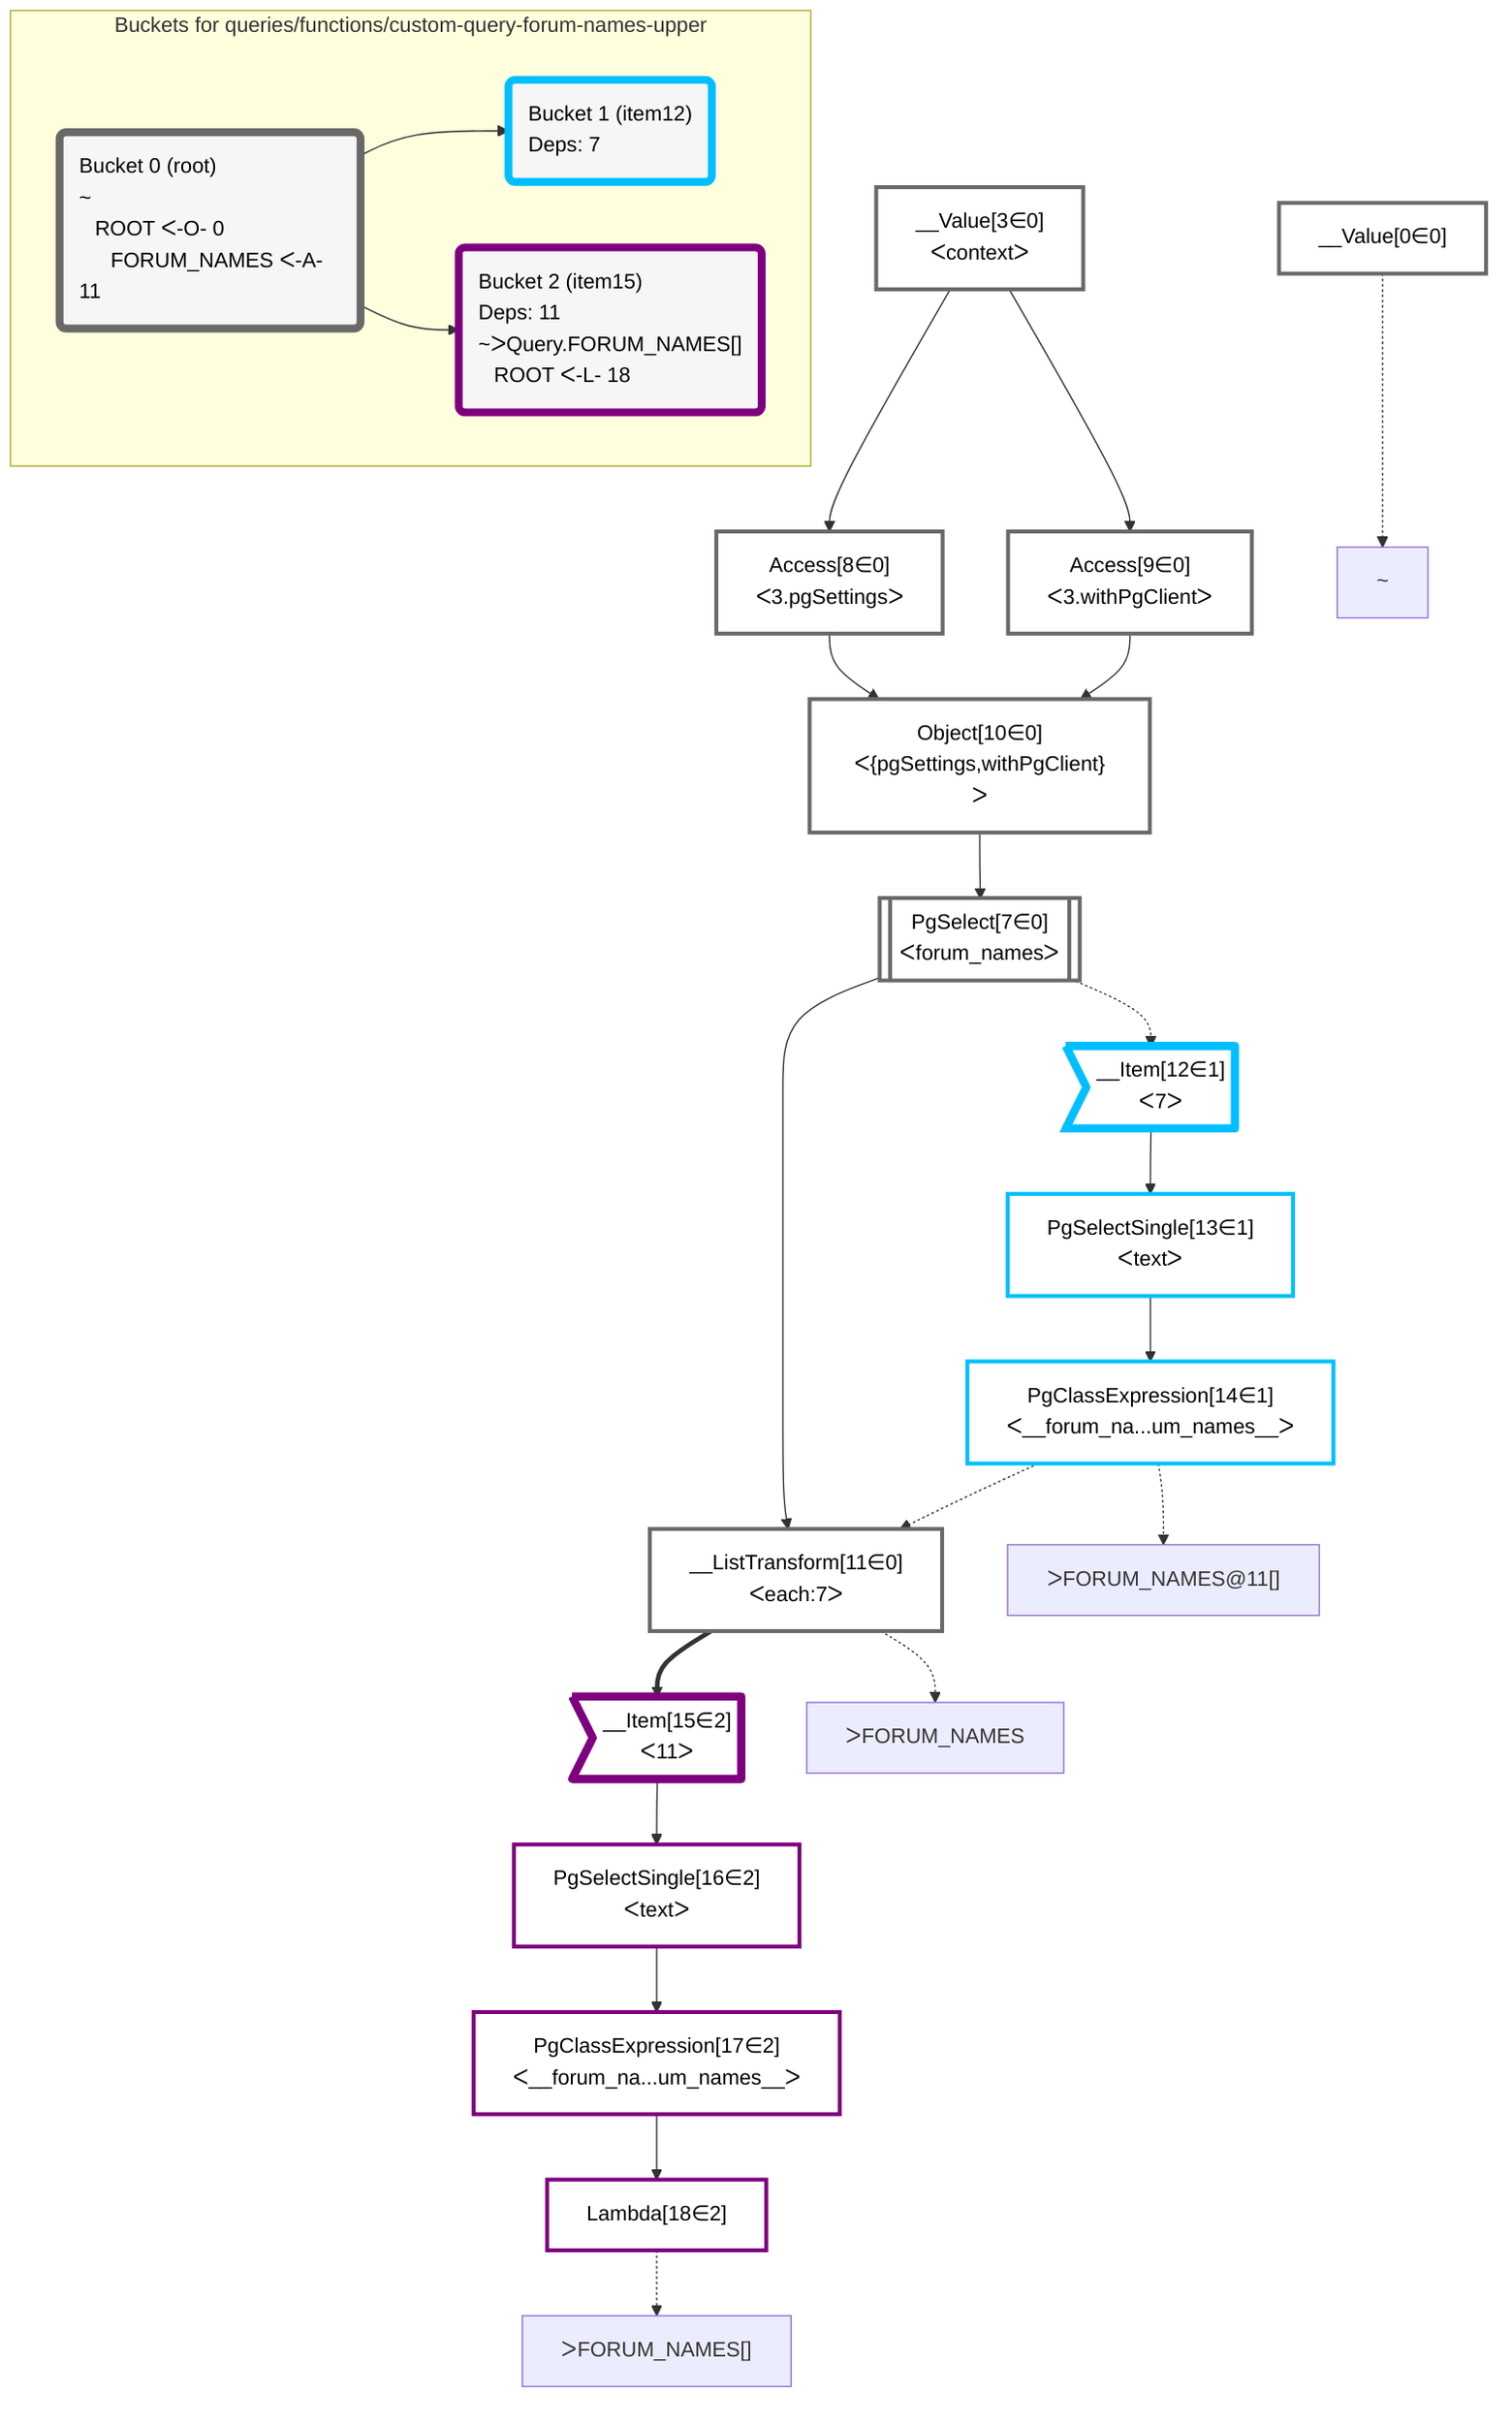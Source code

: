 graph TD
    classDef path fill:#eee,stroke:#000,color:#000
    classDef plan fill:#fff,stroke-width:3px,color:#000
    classDef itemplan fill:#fff,stroke-width:6px,color:#000
    classDef sideeffectplan fill:#f00,stroke-width:6px,color:#000
    classDef bucket fill:#f6f6f6,color:#000,stroke-width:6px,text-align:left


    %% define plans
    __Value0["__Value[0∈0]"]:::plan
    __Value3["__Value[3∈0]<br />ᐸcontextᐳ"]:::plan
    Access8["Access[8∈0]<br />ᐸ3.pgSettingsᐳ"]:::plan
    Access9["Access[9∈0]<br />ᐸ3.withPgClientᐳ"]:::plan
    Object10["Object[10∈0]<br />ᐸ{pgSettings,withPgClient}ᐳ"]:::plan
    PgSelect7[["PgSelect[7∈0]<br />ᐸforum_namesᐳ"]]:::plan
    __ListTransform11["__ListTransform[11∈0]<br />ᐸeach:7ᐳ"]:::plan
    __Item12>"__Item[12∈1]<br />ᐸ7ᐳ"]:::itemplan
    PgSelectSingle13["PgSelectSingle[13∈1]<br />ᐸtextᐳ"]:::plan
    PgClassExpression14["PgClassExpression[14∈1]<br />ᐸ__forum_na...um_names__ᐳ"]:::plan
    __Item15>"__Item[15∈2]<br />ᐸ11ᐳ"]:::itemplan
    PgSelectSingle16["PgSelectSingle[16∈2]<br />ᐸtextᐳ"]:::plan
    PgClassExpression17["PgClassExpression[17∈2]<br />ᐸ__forum_na...um_names__ᐳ"]:::plan
    Lambda18["Lambda[18∈2]"]:::plan

    %% plan dependencies
    __Value3 --> Access8
    __Value3 --> Access9
    Access8 & Access9 --> Object10
    Object10 --> PgSelect7
    PgSelect7 --> __ListTransform11
    PgClassExpression14 -.-> __ListTransform11
    PgSelect7 -.-> __Item12
    __Item12 --> PgSelectSingle13
    PgSelectSingle13 --> PgClassExpression14
    __ListTransform11 ==> __Item15
    __Item15 --> PgSelectSingle16
    PgSelectSingle16 --> PgClassExpression17
    PgClassExpression17 --> Lambda18

    %% plan-to-path relationships
    P0["~"]
    __Value0 -.-> P0
    P11["ᐳFORUM_NAMES"]
    __ListTransform11 -.-> P11
    P14["ᐳFORUM_NAMES@11[]"]
    PgClassExpression14 -.-> P14
    P18["ᐳFORUM_NAMES[]"]
    Lambda18 -.-> P18

    subgraph "Buckets for queries/functions/custom-query-forum-names-upper"
    Bucket0("Bucket 0 (root)<br />~<br />⠀ROOT ᐸ-O- 0<br />⠀⠀FORUM_NAMES ᐸ-A- 11"):::bucket
    classDef bucket0 stroke:#696969
    class Bucket0,__Value0,__Value3,PgSelect7,Access8,Access9,Object10,__ListTransform11 bucket0
    Bucket1("Bucket 1 (item12)<br />Deps: 7"):::bucket
    classDef bucket1 stroke:#00bfff
    class Bucket1,__Item12,PgSelectSingle13,PgClassExpression14 bucket1
    Bucket2("Bucket 2 (item15)<br />Deps: 11<br />~ᐳQuery.FORUM_NAMES[]<br />⠀ROOT ᐸ-L- 18"):::bucket
    classDef bucket2 stroke:#7f007f
    class Bucket2,__Item15,PgSelectSingle16,PgClassExpression17,Lambda18 bucket2
    Bucket0 --> Bucket1 & Bucket2
    end
